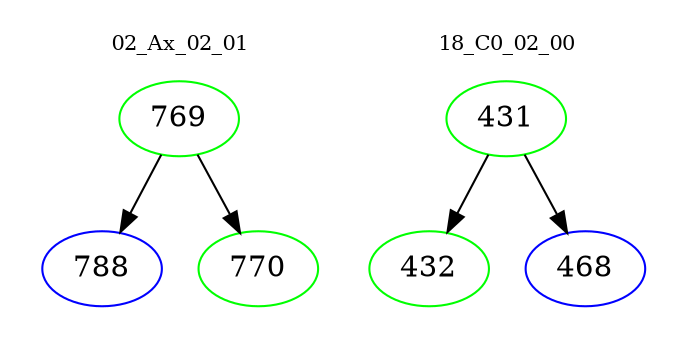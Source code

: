 digraph{
subgraph cluster_0 {
color = white
label = "02_Ax_02_01";
fontsize=10;
T0_769 [label="769", color="green"]
T0_769 -> T0_788 [color="black"]
T0_788 [label="788", color="blue"]
T0_769 -> T0_770 [color="black"]
T0_770 [label="770", color="green"]
}
subgraph cluster_1 {
color = white
label = "18_C0_02_00";
fontsize=10;
T1_431 [label="431", color="green"]
T1_431 -> T1_432 [color="black"]
T1_432 [label="432", color="green"]
T1_431 -> T1_468 [color="black"]
T1_468 [label="468", color="blue"]
}
}
